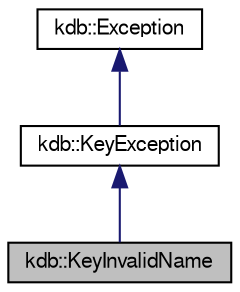 digraph "kdb::KeyInvalidName"
{
  edge [fontname="FreeSans",fontsize="10",labelfontname="FreeSans",labelfontsize="10"];
  node [fontname="FreeSans",fontsize="10",shape=record];
  Node1 [label="kdb::KeyInvalidName",height=0.2,width=0.4,color="black", fillcolor="grey75", style="filled" fontcolor="black"];
  Node2 -> Node1 [dir="back",color="midnightblue",fontsize="10",style="solid",fontname="FreeSans"];
  Node2 [label="kdb::KeyException",height=0.2,width=0.4,color="black", fillcolor="white", style="filled",URL="$classkdb_1_1KeyException.html",tooltip="Base Class for any exception thrown by keys."];
  Node3 -> Node2 [dir="back",color="midnightblue",fontsize="10",style="solid",fontname="FreeSans"];
  Node3 [label="kdb::Exception",height=0.2,width=0.4,color="black", fillcolor="white", style="filled",URL="$classkdb_1_1Exception.html",tooltip="Base class for all elektra exceptions."];
}
